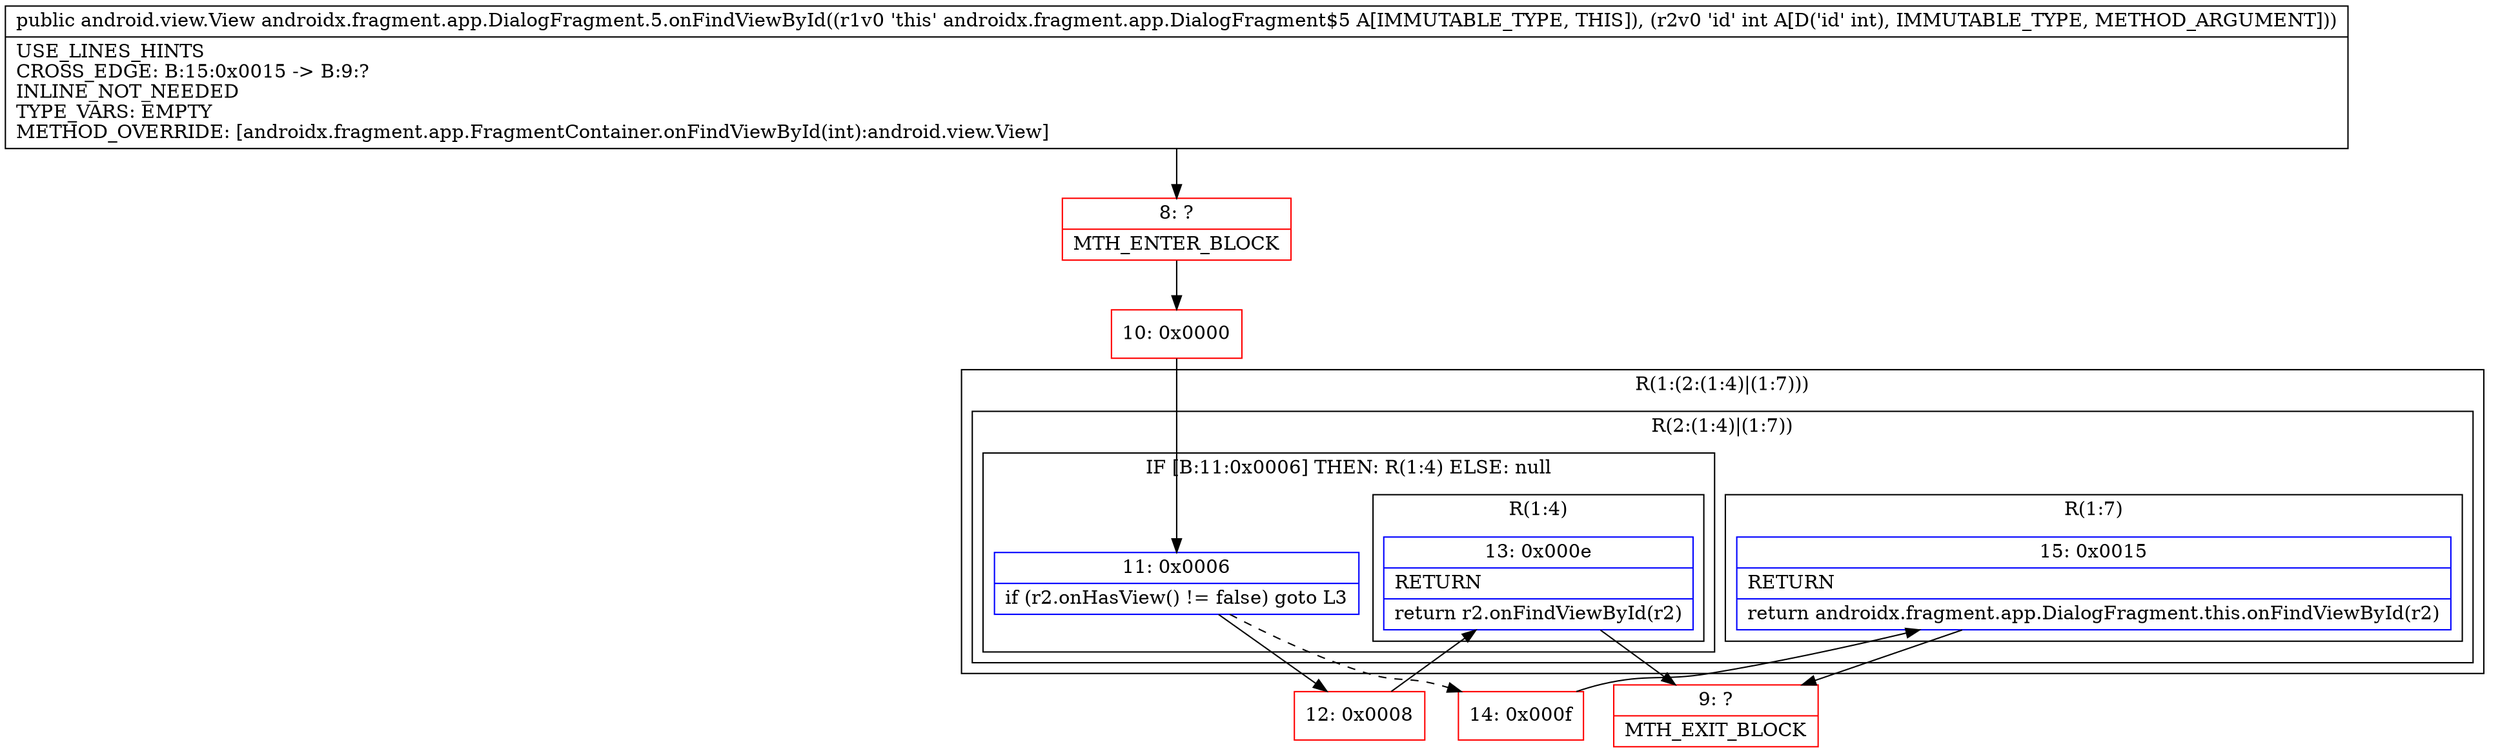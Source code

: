 digraph "CFG forandroidx.fragment.app.DialogFragment.5.onFindViewById(I)Landroid\/view\/View;" {
subgraph cluster_Region_499387617 {
label = "R(1:(2:(1:4)|(1:7)))";
node [shape=record,color=blue];
subgraph cluster_Region_626915995 {
label = "R(2:(1:4)|(1:7))";
node [shape=record,color=blue];
subgraph cluster_IfRegion_1524829266 {
label = "IF [B:11:0x0006] THEN: R(1:4) ELSE: null";
node [shape=record,color=blue];
Node_11 [shape=record,label="{11\:\ 0x0006|if (r2.onHasView() != false) goto L3\l}"];
subgraph cluster_Region_706811278 {
label = "R(1:4)";
node [shape=record,color=blue];
Node_13 [shape=record,label="{13\:\ 0x000e|RETURN\l|return r2.onFindViewById(r2)\l}"];
}
}
subgraph cluster_Region_398440239 {
label = "R(1:7)";
node [shape=record,color=blue];
Node_15 [shape=record,label="{15\:\ 0x0015|RETURN\l|return androidx.fragment.app.DialogFragment.this.onFindViewById(r2)\l}"];
}
}
}
Node_8 [shape=record,color=red,label="{8\:\ ?|MTH_ENTER_BLOCK\l}"];
Node_10 [shape=record,color=red,label="{10\:\ 0x0000}"];
Node_12 [shape=record,color=red,label="{12\:\ 0x0008}"];
Node_9 [shape=record,color=red,label="{9\:\ ?|MTH_EXIT_BLOCK\l}"];
Node_14 [shape=record,color=red,label="{14\:\ 0x000f}"];
MethodNode[shape=record,label="{public android.view.View androidx.fragment.app.DialogFragment.5.onFindViewById((r1v0 'this' androidx.fragment.app.DialogFragment$5 A[IMMUTABLE_TYPE, THIS]), (r2v0 'id' int A[D('id' int), IMMUTABLE_TYPE, METHOD_ARGUMENT]))  | USE_LINES_HINTS\lCROSS_EDGE: B:15:0x0015 \-\> B:9:?\lINLINE_NOT_NEEDED\lTYPE_VARS: EMPTY\lMETHOD_OVERRIDE: [androidx.fragment.app.FragmentContainer.onFindViewById(int):android.view.View]\l}"];
MethodNode -> Node_8;Node_11 -> Node_12;
Node_11 -> Node_14[style=dashed];
Node_13 -> Node_9;
Node_15 -> Node_9;
Node_8 -> Node_10;
Node_10 -> Node_11;
Node_12 -> Node_13;
Node_14 -> Node_15;
}

